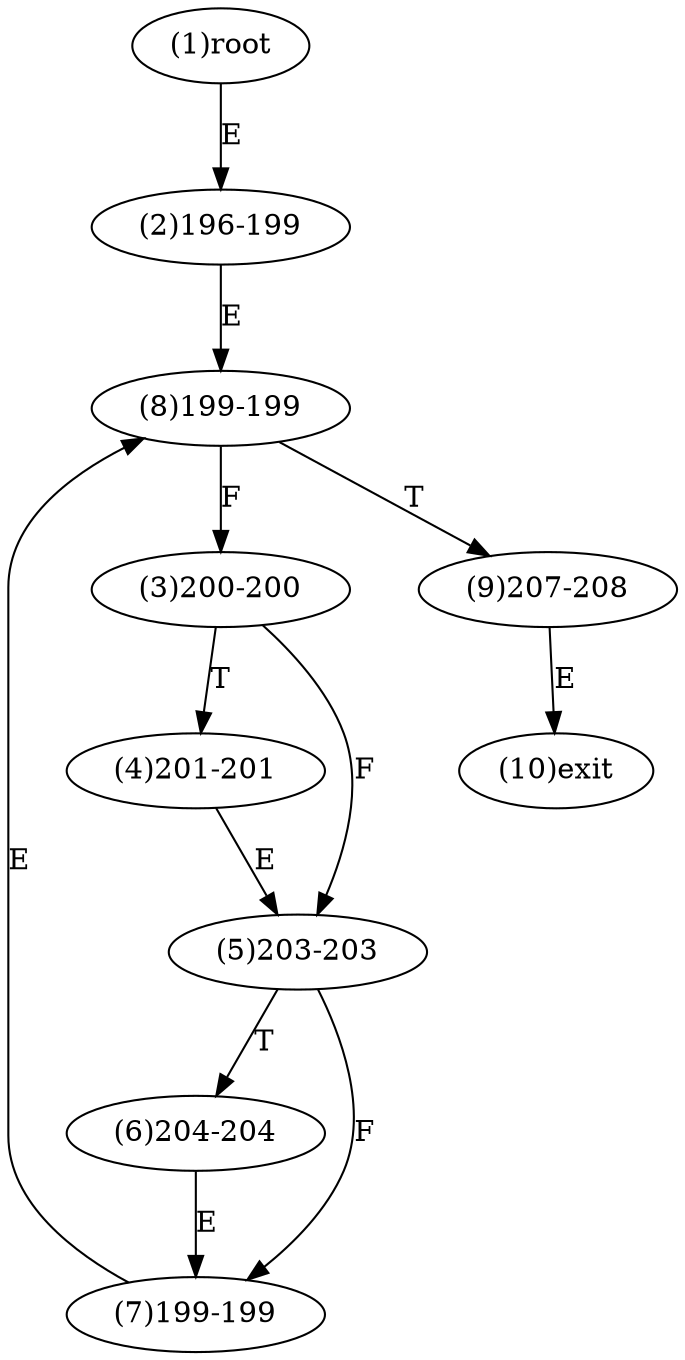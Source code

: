digraph "" { 
1[ label="(1)root"];
2[ label="(2)196-199"];
3[ label="(3)200-200"];
4[ label="(4)201-201"];
5[ label="(5)203-203"];
6[ label="(6)204-204"];
7[ label="(7)199-199"];
8[ label="(8)199-199"];
9[ label="(9)207-208"];
10[ label="(10)exit"];
1->2[ label="E"];
2->8[ label="E"];
3->5[ label="F"];
3->4[ label="T"];
4->5[ label="E"];
5->7[ label="F"];
5->6[ label="T"];
6->7[ label="E"];
7->8[ label="E"];
8->3[ label="F"];
8->9[ label="T"];
9->10[ label="E"];
}